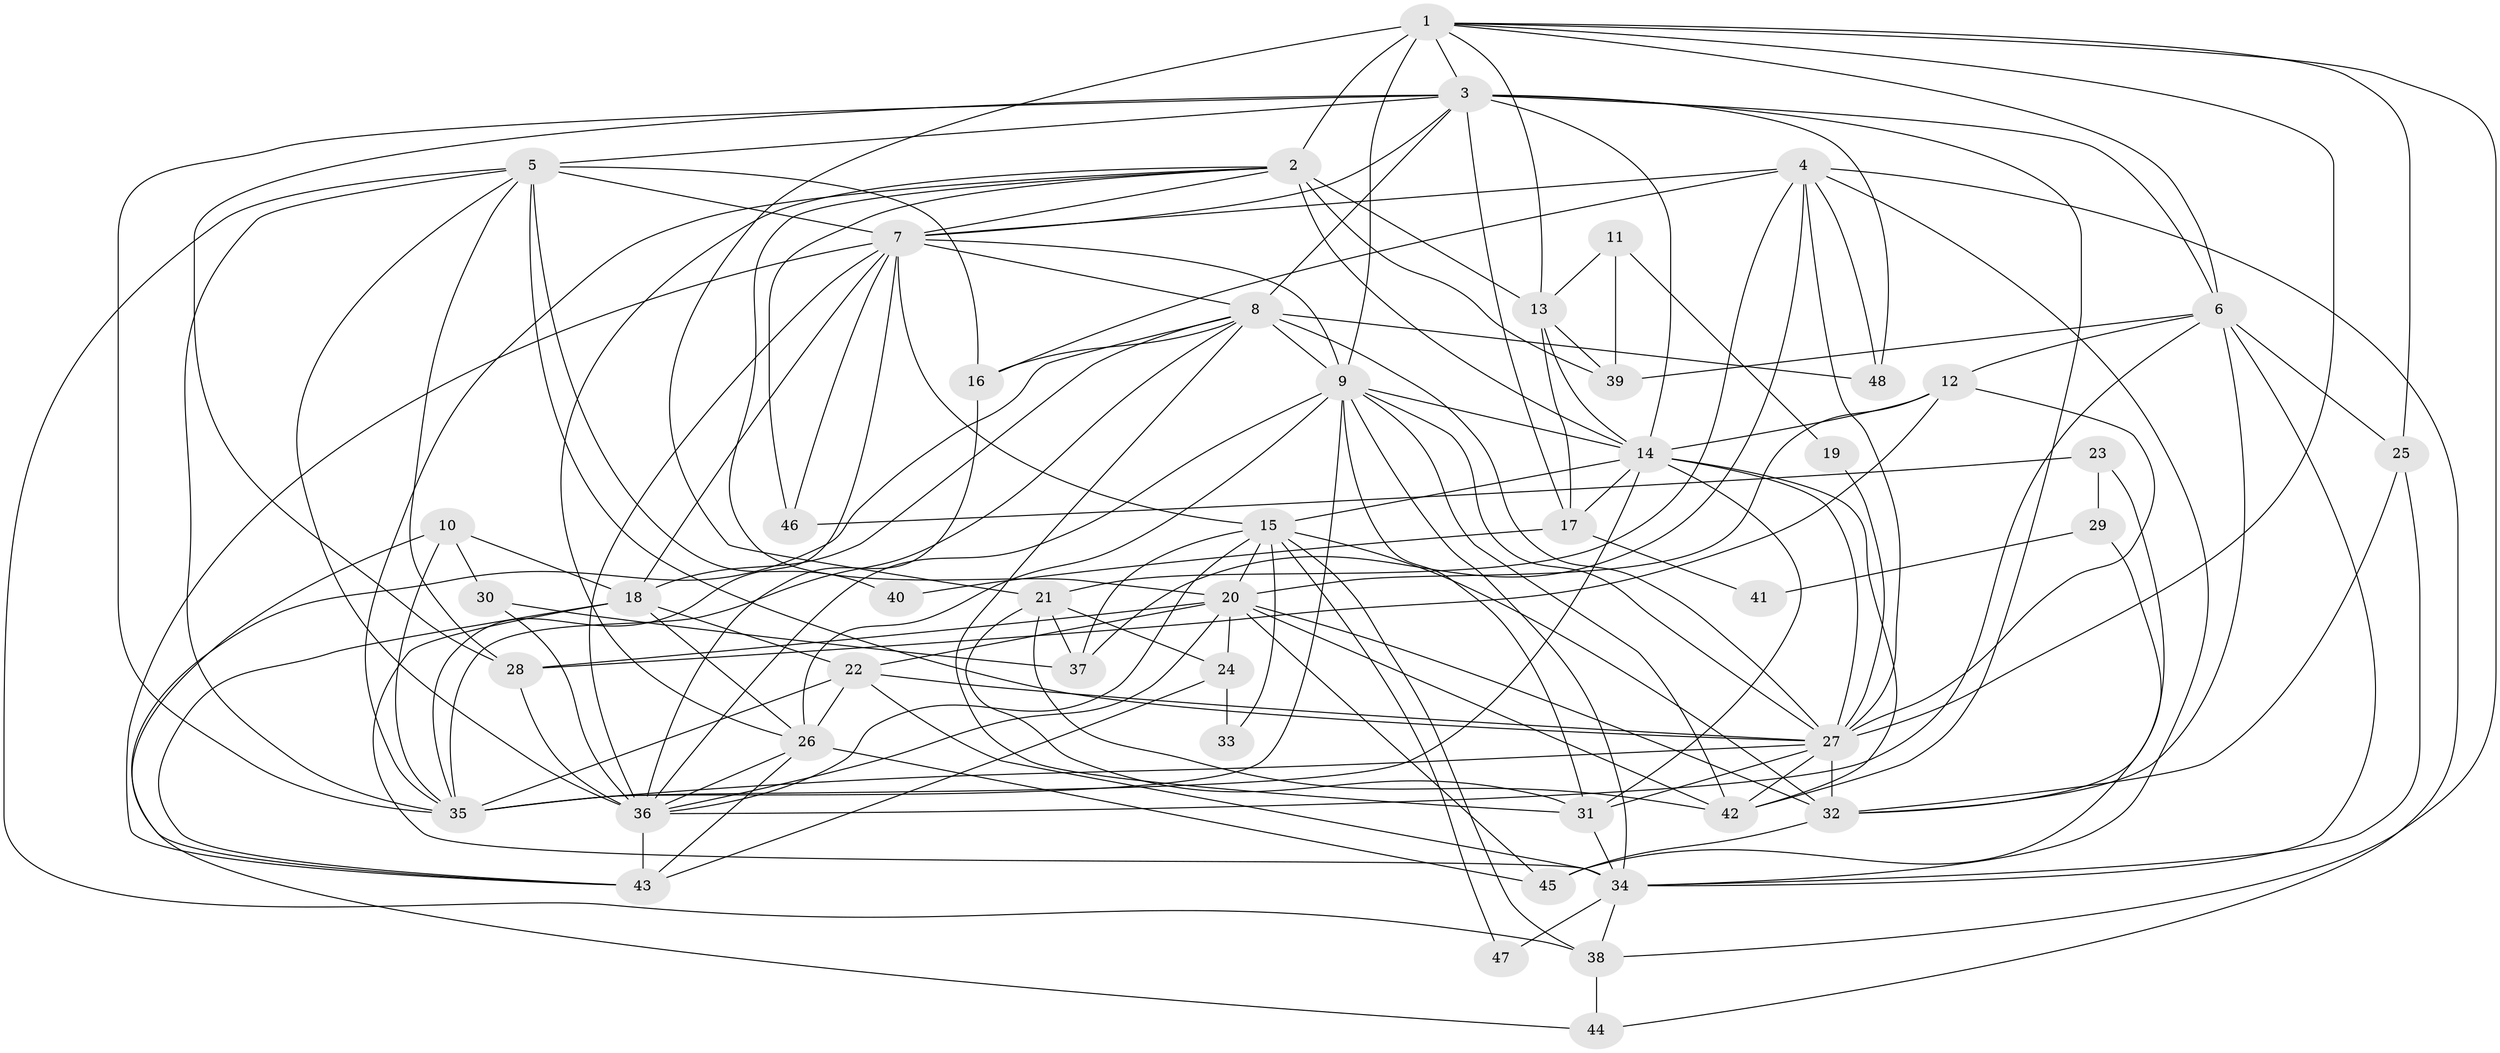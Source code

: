 // original degree distribution, {3: 0.325, 5: 0.15833333333333333, 4: 0.2916666666666667, 7: 0.058333333333333334, 6: 0.06666666666666667, 2: 0.09166666666666666, 9: 0.008333333333333333}
// Generated by graph-tools (version 1.1) at 2025/51/03/04/25 22:51:14]
// undirected, 48 vertices, 148 edges
graph export_dot {
  node [color=gray90,style=filled];
  1;
  2;
  3;
  4;
  5;
  6;
  7;
  8;
  9;
  10;
  11;
  12;
  13;
  14;
  15;
  16;
  17;
  18;
  19;
  20;
  21;
  22;
  23;
  24;
  25;
  26;
  27;
  28;
  29;
  30;
  31;
  32;
  33;
  34;
  35;
  36;
  37;
  38;
  39;
  40;
  41;
  42;
  43;
  44;
  45;
  46;
  47;
  48;
  1 -- 2 [weight=2.0];
  1 -- 3 [weight=1.0];
  1 -- 6 [weight=1.0];
  1 -- 9 [weight=2.0];
  1 -- 13 [weight=1.0];
  1 -- 21 [weight=2.0];
  1 -- 25 [weight=1.0];
  1 -- 27 [weight=1.0];
  1 -- 38 [weight=1.0];
  2 -- 7 [weight=1.0];
  2 -- 13 [weight=1.0];
  2 -- 14 [weight=2.0];
  2 -- 20 [weight=1.0];
  2 -- 26 [weight=1.0];
  2 -- 35 [weight=1.0];
  2 -- 39 [weight=1.0];
  2 -- 46 [weight=1.0];
  3 -- 5 [weight=2.0];
  3 -- 6 [weight=1.0];
  3 -- 7 [weight=1.0];
  3 -- 8 [weight=1.0];
  3 -- 14 [weight=3.0];
  3 -- 17 [weight=1.0];
  3 -- 28 [weight=1.0];
  3 -- 35 [weight=1.0];
  3 -- 42 [weight=1.0];
  3 -- 48 [weight=1.0];
  4 -- 7 [weight=1.0];
  4 -- 16 [weight=1.0];
  4 -- 21 [weight=1.0];
  4 -- 27 [weight=1.0];
  4 -- 34 [weight=1.0];
  4 -- 37 [weight=1.0];
  4 -- 44 [weight=1.0];
  4 -- 48 [weight=1.0];
  5 -- 7 [weight=1.0];
  5 -- 16 [weight=1.0];
  5 -- 27 [weight=1.0];
  5 -- 28 [weight=1.0];
  5 -- 35 [weight=1.0];
  5 -- 36 [weight=1.0];
  5 -- 38 [weight=1.0];
  5 -- 40 [weight=1.0];
  6 -- 12 [weight=1.0];
  6 -- 25 [weight=1.0];
  6 -- 32 [weight=1.0];
  6 -- 34 [weight=1.0];
  6 -- 36 [weight=1.0];
  6 -- 39 [weight=1.0];
  7 -- 8 [weight=1.0];
  7 -- 9 [weight=1.0];
  7 -- 15 [weight=1.0];
  7 -- 18 [weight=1.0];
  7 -- 35 [weight=1.0];
  7 -- 36 [weight=1.0];
  7 -- 43 [weight=1.0];
  7 -- 46 [weight=1.0];
  8 -- 9 [weight=1.0];
  8 -- 16 [weight=1.0];
  8 -- 18 [weight=1.0];
  8 -- 27 [weight=1.0];
  8 -- 31 [weight=1.0];
  8 -- 35 [weight=1.0];
  8 -- 44 [weight=1.0];
  8 -- 48 [weight=1.0];
  9 -- 14 [weight=2.0];
  9 -- 26 [weight=1.0];
  9 -- 27 [weight=2.0];
  9 -- 31 [weight=1.0];
  9 -- 34 [weight=1.0];
  9 -- 35 [weight=2.0];
  9 -- 36 [weight=1.0];
  9 -- 42 [weight=1.0];
  10 -- 18 [weight=2.0];
  10 -- 30 [weight=1.0];
  10 -- 35 [weight=1.0];
  10 -- 43 [weight=1.0];
  11 -- 13 [weight=1.0];
  11 -- 19 [weight=1.0];
  11 -- 39 [weight=1.0];
  12 -- 14 [weight=1.0];
  12 -- 20 [weight=1.0];
  12 -- 27 [weight=1.0];
  12 -- 28 [weight=1.0];
  13 -- 14 [weight=1.0];
  13 -- 17 [weight=2.0];
  13 -- 39 [weight=1.0];
  14 -- 15 [weight=1.0];
  14 -- 17 [weight=1.0];
  14 -- 27 [weight=2.0];
  14 -- 31 [weight=1.0];
  14 -- 35 [weight=1.0];
  14 -- 42 [weight=2.0];
  15 -- 20 [weight=1.0];
  15 -- 32 [weight=1.0];
  15 -- 33 [weight=2.0];
  15 -- 36 [weight=1.0];
  15 -- 37 [weight=1.0];
  15 -- 38 [weight=1.0];
  15 -- 47 [weight=1.0];
  16 -- 36 [weight=1.0];
  17 -- 40 [weight=1.0];
  17 -- 41 [weight=1.0];
  18 -- 22 [weight=1.0];
  18 -- 26 [weight=1.0];
  18 -- 34 [weight=1.0];
  18 -- 43 [weight=1.0];
  19 -- 27 [weight=1.0];
  20 -- 22 [weight=1.0];
  20 -- 24 [weight=2.0];
  20 -- 28 [weight=1.0];
  20 -- 32 [weight=1.0];
  20 -- 36 [weight=1.0];
  20 -- 42 [weight=1.0];
  20 -- 45 [weight=1.0];
  21 -- 24 [weight=1.0];
  21 -- 31 [weight=1.0];
  21 -- 37 [weight=1.0];
  21 -- 42 [weight=2.0];
  22 -- 26 [weight=1.0];
  22 -- 27 [weight=1.0];
  22 -- 34 [weight=1.0];
  22 -- 35 [weight=1.0];
  23 -- 29 [weight=1.0];
  23 -- 32 [weight=1.0];
  23 -- 46 [weight=1.0];
  24 -- 33 [weight=1.0];
  24 -- 43 [weight=1.0];
  25 -- 32 [weight=1.0];
  25 -- 34 [weight=1.0];
  26 -- 36 [weight=1.0];
  26 -- 43 [weight=2.0];
  26 -- 45 [weight=2.0];
  27 -- 31 [weight=1.0];
  27 -- 32 [weight=1.0];
  27 -- 35 [weight=1.0];
  27 -- 42 [weight=1.0];
  28 -- 36 [weight=3.0];
  29 -- 41 [weight=1.0];
  29 -- 45 [weight=1.0];
  30 -- 36 [weight=1.0];
  30 -- 37 [weight=1.0];
  31 -- 34 [weight=1.0];
  32 -- 45 [weight=1.0];
  34 -- 38 [weight=1.0];
  34 -- 47 [weight=1.0];
  36 -- 43 [weight=1.0];
  38 -- 44 [weight=1.0];
}
